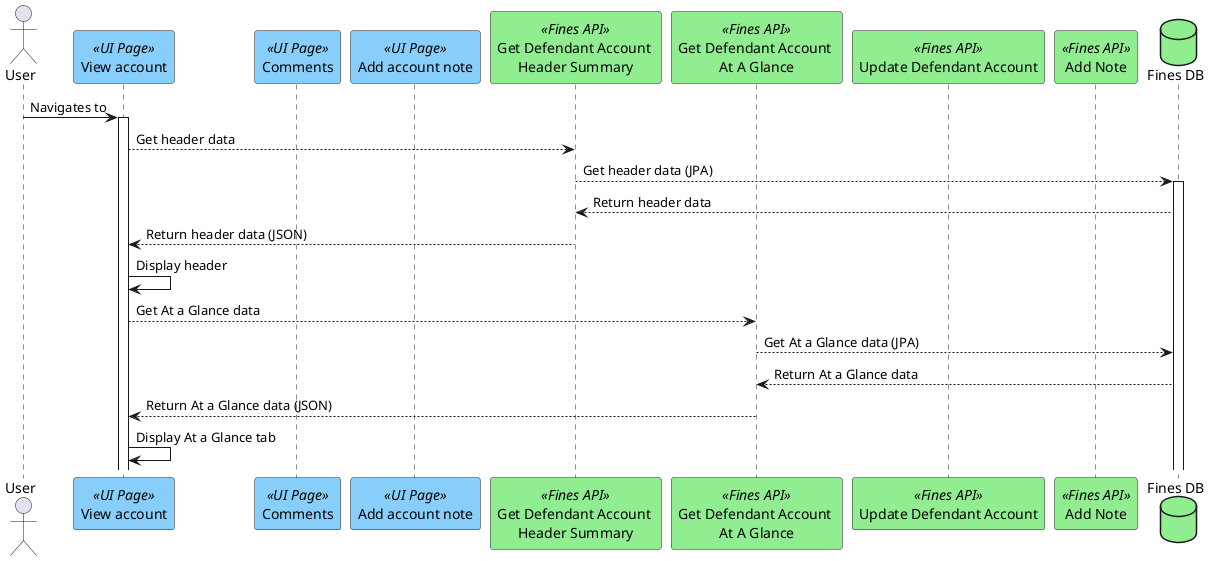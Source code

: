 @startuml
actor "User" as user
participant "View account" as viewAccount <<UI Page>> #lightskyblue
participant "Comments" as comments <<UI Page>> #lightskyblue
participant "Add account note" as addNote <<UI Page>> #lightskyblue
participant "Get Defendant Account \nHeader Summary" as getHeaderApi <<Fines API>> #lightgreen
participant "Get Defendant Account \nAt A Glance" as getAAGApi <<Fines API>> #lightgreen
participant "Update Defendant Account" as updateAccountApi <<Fines API>> #lightgreen
participant "Add Note" as addNoteApi <<Fines API>> #lightgreen
database "Fines DB" as db #lightgreen

user ->  viewAccount ++ :Navigates to
viewAccount --> getHeaderApi : Get header data
getHeaderApi --> db ++ : Get header data (JPA)
db --> getHeaderApi : Return header data
getHeaderApi --> viewAccount : Return header data (JSON)
viewAccount -> viewAccount : Display header
viewAccount --> getAAGApi : Get At a Glance data
getAAGApi --> db : Get At a Glance data (JPA)
db --> getAAGApi : Return At a Glance data
getAAGApi --> viewAccount : Return At a Glance data (JSON)
viewAccount -> viewAccount : Display At a Glance tab




@enduml